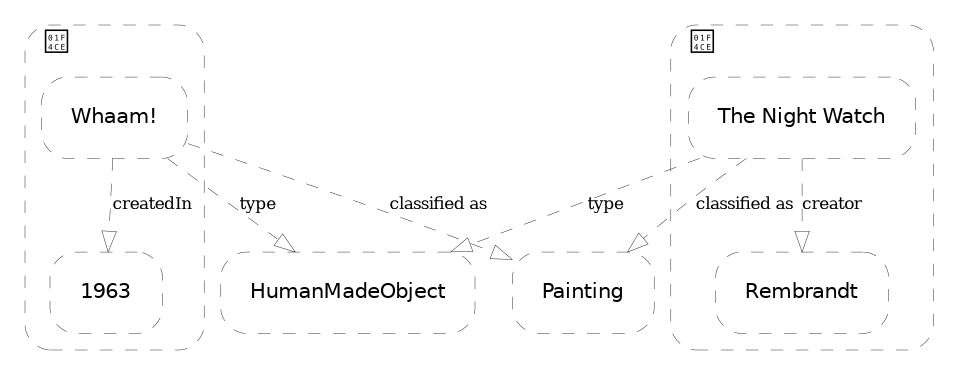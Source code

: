 digraph {

    layout="dot"

    graph [
        style="rounded,dashed"
        penwidth="0.2"
        labeljust="l"
        labelloc="t"
        fontname="Mono"
        fontsize="8"
    ]

    node [
        fontname="DejaVu Sans"
        shape="rectangle"
        style="rounded,dashed"
        color="black"
        fontsize="10"
        margin="0.2"
        penwidth="0.2"
    ]

    edge [
        style="dashed"
        fontsize="8"
        arrowhead="empty"
        penwidth="0.2"
    ]

    subgraph cluster_1 {
        label="📎"
        tooltip="whaam.md"

        n1 [
            label="Whaam!"
        ]

        n4 [
            label="1963"
        ]

        n1 -> n4 [
            label="createdIn"
        ]
    }

    subgraph cluster_2 {
        label="📎"
        tooltip="night-watch.md"

        m1 [
            label="The Night Watch"
        ]

        m2 [
            label="Rembrandt"
        ]

        m1 -> m2 [
            label="creator"
        ]

    }

    n2 [
        label="HumanMadeObject"
    ]

    n3 [
        label="Painting"
    ]

    n1 -> n2 [
        label="type"
    ]

    n1 -> n3 [
        label="classified as"
    ]

    m1 -> n2 [
        label="type"
    ]

    m1 -> n3 [
        label="classified as"
    ]

}
